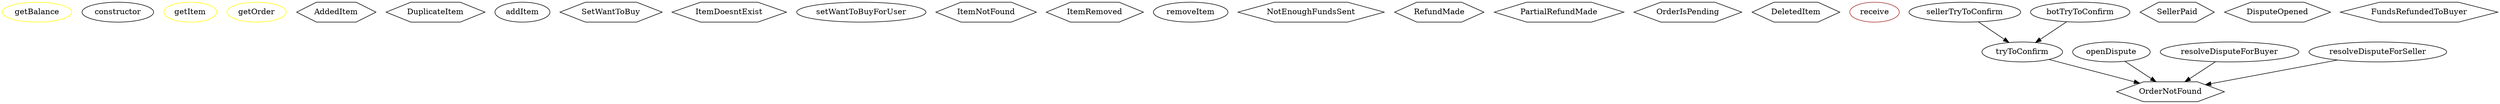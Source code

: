 strict digraph {
  getBalance [color=yellow]
  constructor
  getItem [color=yellow]
  getOrder [color=yellow]
  AddedItem [shape=hexagon]
  DuplicateItem [shape=hexagon]
  addItem
  SetWantToBuy [shape=hexagon]
  ItemDoesntExist [shape=hexagon]
  setWantToBuyForUser
  ItemNotFound [shape=hexagon]
  ItemRemoved [shape=hexagon]
  removeItem
  NotEnoughFundsSent [shape=hexagon]
  RefundMade [shape=hexagon]
  PartialRefundMade [shape=hexagon]
  OrderIsPending [shape=hexagon]
  DeletedItem [shape=hexagon]
  receive [color=brown]
  OrderNotFound [shape=hexagon]
  SellerPaid [shape=hexagon]
  tryToConfirm
  sellerTryToConfirm
  botTryToConfirm
  DisputeOpened [shape=hexagon]
  openDispute
  FundsRefundedToBuyer [shape=hexagon]
  resolveDisputeForBuyer
  resolveDisputeForSeller
  tryToConfirm -> OrderNotFound
  sellerTryToConfirm -> tryToConfirm
  botTryToConfirm -> tryToConfirm
  openDispute -> OrderNotFound
  resolveDisputeForBuyer -> OrderNotFound
  resolveDisputeForSeller -> OrderNotFound
}

